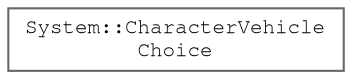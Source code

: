 digraph "Graphical Class Hierarchy"
{
 // LATEX_PDF_SIZE
  bgcolor="transparent";
  edge [fontname=FreeMono,fontsize=10,labelfontname=FreeMono,labelfontsize=10];
  node [fontname=FreeMono,fontsize=10,shape=box,height=0.2,width=0.4];
  rankdir="LR";
  Node0 [label="System::CharacterVehicle\lChoice",height=0.2,width=0.4,color="grey40", fillcolor="white", style="filled",URL="$struct_system_1_1_character_vehicle_choice.html",tooltip=" "];
}
